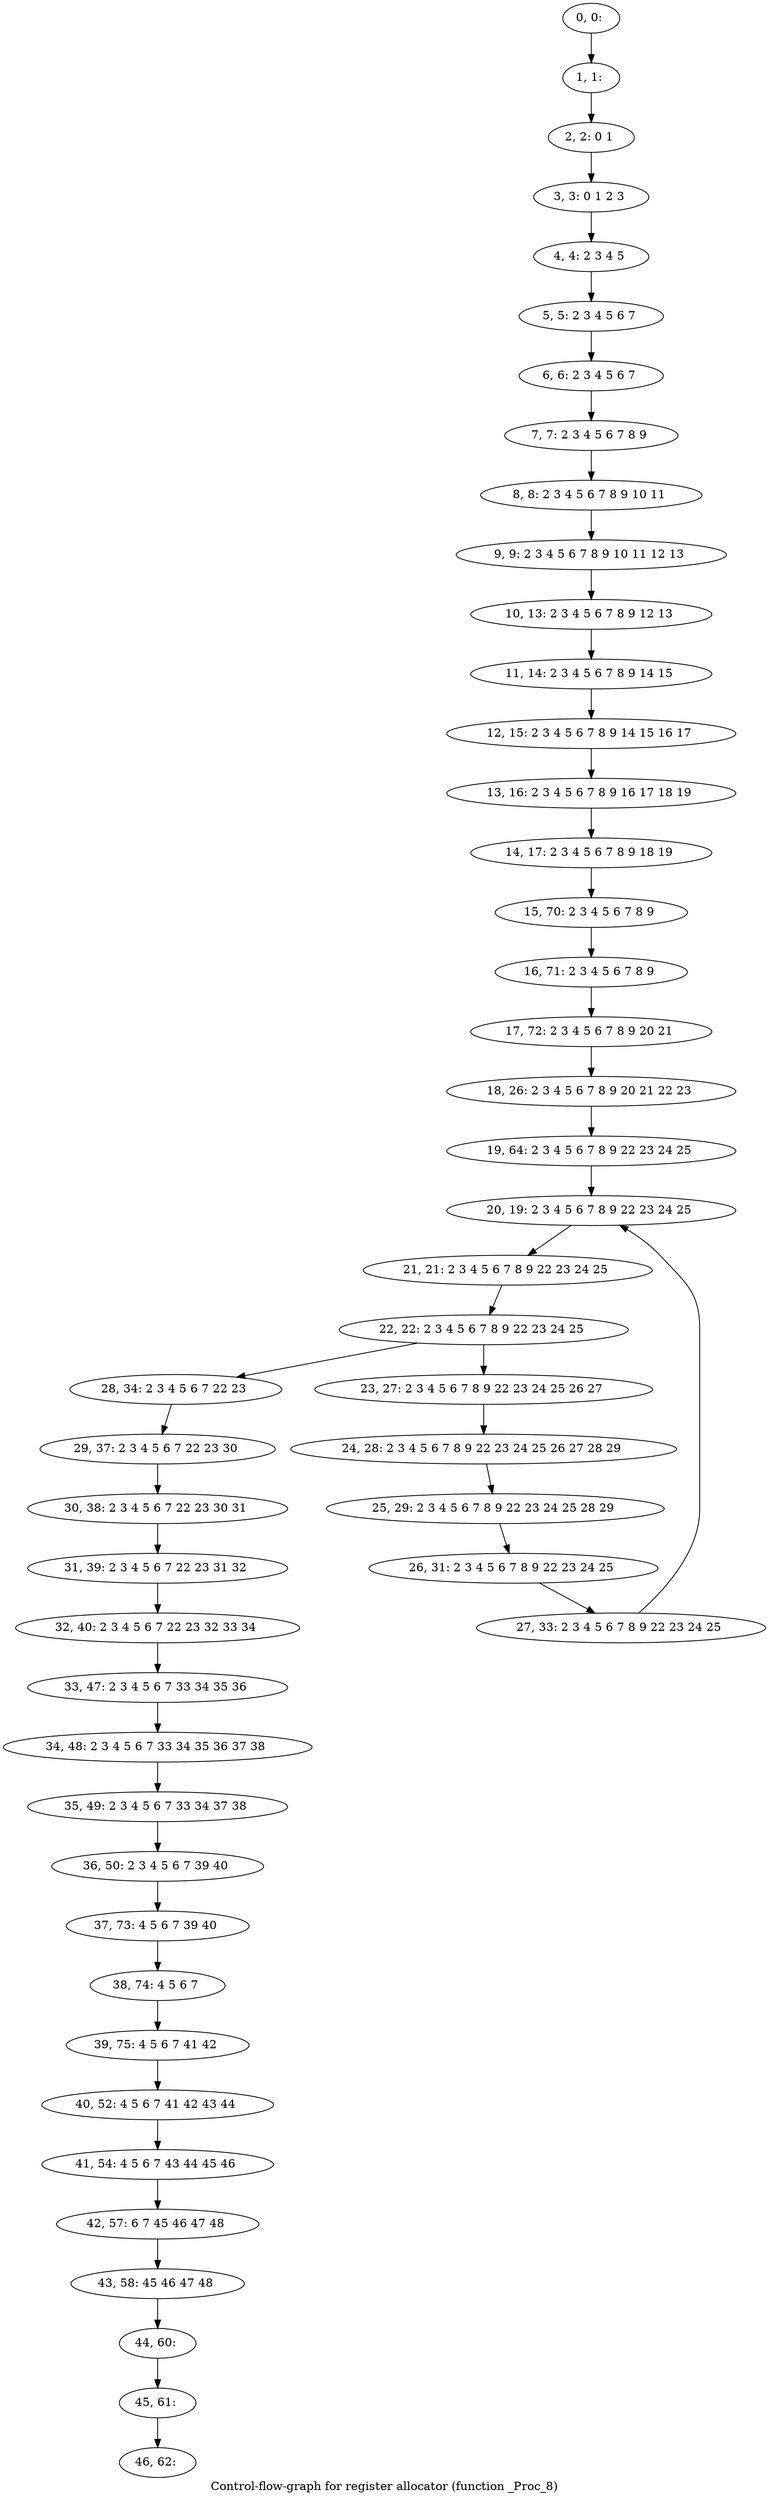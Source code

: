 digraph G {
graph [label="Control-flow-graph for register allocator (function _Proc_8)"]
0[label="0, 0: "];
1[label="1, 1: "];
2[label="2, 2: 0 1 "];
3[label="3, 3: 0 1 2 3 "];
4[label="4, 4: 2 3 4 5 "];
5[label="5, 5: 2 3 4 5 6 7 "];
6[label="6, 6: 2 3 4 5 6 7 "];
7[label="7, 7: 2 3 4 5 6 7 8 9 "];
8[label="8, 8: 2 3 4 5 6 7 8 9 10 11 "];
9[label="9, 9: 2 3 4 5 6 7 8 9 10 11 12 13 "];
10[label="10, 13: 2 3 4 5 6 7 8 9 12 13 "];
11[label="11, 14: 2 3 4 5 6 7 8 9 14 15 "];
12[label="12, 15: 2 3 4 5 6 7 8 9 14 15 16 17 "];
13[label="13, 16: 2 3 4 5 6 7 8 9 16 17 18 19 "];
14[label="14, 17: 2 3 4 5 6 7 8 9 18 19 "];
15[label="15, 70: 2 3 4 5 6 7 8 9 "];
16[label="16, 71: 2 3 4 5 6 7 8 9 "];
17[label="17, 72: 2 3 4 5 6 7 8 9 20 21 "];
18[label="18, 26: 2 3 4 5 6 7 8 9 20 21 22 23 "];
19[label="19, 64: 2 3 4 5 6 7 8 9 22 23 24 25 "];
20[label="20, 19: 2 3 4 5 6 7 8 9 22 23 24 25 "];
21[label="21, 21: 2 3 4 5 6 7 8 9 22 23 24 25 "];
22[label="22, 22: 2 3 4 5 6 7 8 9 22 23 24 25 "];
23[label="23, 27: 2 3 4 5 6 7 8 9 22 23 24 25 26 27 "];
24[label="24, 28: 2 3 4 5 6 7 8 9 22 23 24 25 26 27 28 29 "];
25[label="25, 29: 2 3 4 5 6 7 8 9 22 23 24 25 28 29 "];
26[label="26, 31: 2 3 4 5 6 7 8 9 22 23 24 25 "];
27[label="27, 33: 2 3 4 5 6 7 8 9 22 23 24 25 "];
28[label="28, 34: 2 3 4 5 6 7 22 23 "];
29[label="29, 37: 2 3 4 5 6 7 22 23 30 "];
30[label="30, 38: 2 3 4 5 6 7 22 23 30 31 "];
31[label="31, 39: 2 3 4 5 6 7 22 23 31 32 "];
32[label="32, 40: 2 3 4 5 6 7 22 23 32 33 34 "];
33[label="33, 47: 2 3 4 5 6 7 33 34 35 36 "];
34[label="34, 48: 2 3 4 5 6 7 33 34 35 36 37 38 "];
35[label="35, 49: 2 3 4 5 6 7 33 34 37 38 "];
36[label="36, 50: 2 3 4 5 6 7 39 40 "];
37[label="37, 73: 4 5 6 7 39 40 "];
38[label="38, 74: 4 5 6 7 "];
39[label="39, 75: 4 5 6 7 41 42 "];
40[label="40, 52: 4 5 6 7 41 42 43 44 "];
41[label="41, 54: 4 5 6 7 43 44 45 46 "];
42[label="42, 57: 6 7 45 46 47 48 "];
43[label="43, 58: 45 46 47 48 "];
44[label="44, 60: "];
45[label="45, 61: "];
46[label="46, 62: "];
0->1 ;
1->2 ;
2->3 ;
3->4 ;
4->5 ;
5->6 ;
6->7 ;
7->8 ;
8->9 ;
9->10 ;
10->11 ;
11->12 ;
12->13 ;
13->14 ;
14->15 ;
15->16 ;
16->17 ;
17->18 ;
18->19 ;
19->20 ;
20->21 ;
21->22 ;
22->23 ;
22->28 ;
23->24 ;
24->25 ;
25->26 ;
26->27 ;
27->20 ;
28->29 ;
29->30 ;
30->31 ;
31->32 ;
32->33 ;
33->34 ;
34->35 ;
35->36 ;
36->37 ;
37->38 ;
38->39 ;
39->40 ;
40->41 ;
41->42 ;
42->43 ;
43->44 ;
44->45 ;
45->46 ;
}
